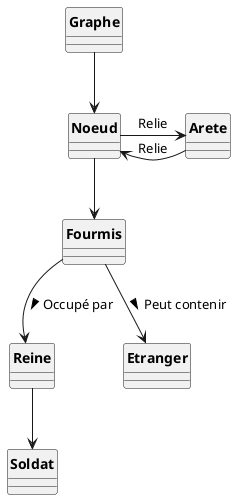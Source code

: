 @startuml

skinparam style strictuml
skinparam classAttributeIconSize 0
skinparam classFontStyle Bold
hide enum methods

class Graphe {}
class Arete {}
class Fourmis {}

class Reine {}

class Soldat {}

class Noeud{}
class Etranger {}


Graphe --> Noeud
Noeud -> Arete : Relie
Arete -> Noeud : Relie
Noeud --> Fourmis
Fourmis --> Reine : Occupé par >
Fourmis --> Etranger : Peut contenir >
Reine --> Soldat


@enduml